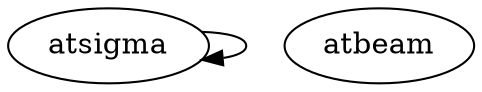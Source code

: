 /* Created by mdot for Matlab */
digraph m2html {
  atsigma -> atsigma;

  atbeam [URL="atbeam.html"];
  atsigma [URL="atsigma.html"];
}